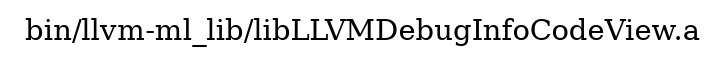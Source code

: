 digraph "bin/llvm-ml_lib/libLLVMDebugInfoCodeView.a" {
	label="bin/llvm-ml_lib/libLLVMDebugInfoCodeView.a";
	rankdir=LR;

}
